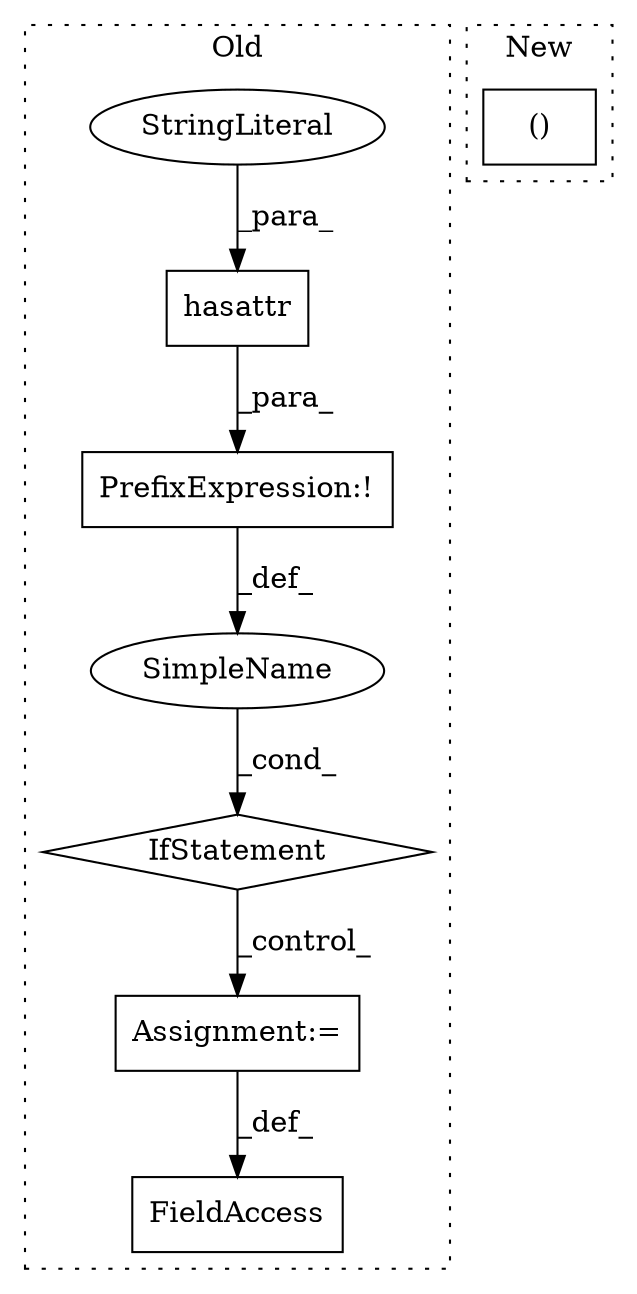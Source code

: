 digraph G {
subgraph cluster0 {
1 [label="hasattr" a="32" s="4624,4649" l="8,1" shape="box"];
3 [label="StringLiteral" a="45" s="4637" l="12" shape="ellipse"];
4 [label="IfStatement" a="25" s="4619,4650" l="4,2" shape="diamond"];
5 [label="Assignment:=" a="7" s="4677" l="1" shape="box"];
6 [label="SimpleName" a="42" s="" l="" shape="ellipse"];
7 [label="FieldAccess" a="22" s="4695" l="15" shape="box"];
8 [label="PrefixExpression:!" a="38" s="4623" l="1" shape="box"];
label = "Old";
style="dotted";
}
subgraph cluster1 {
2 [label="()" a="106" s="4348" l="42" shape="box"];
label = "New";
style="dotted";
}
1 -> 8 [label="_para_"];
3 -> 1 [label="_para_"];
4 -> 5 [label="_control_"];
5 -> 7 [label="_def_"];
6 -> 4 [label="_cond_"];
8 -> 6 [label="_def_"];
}